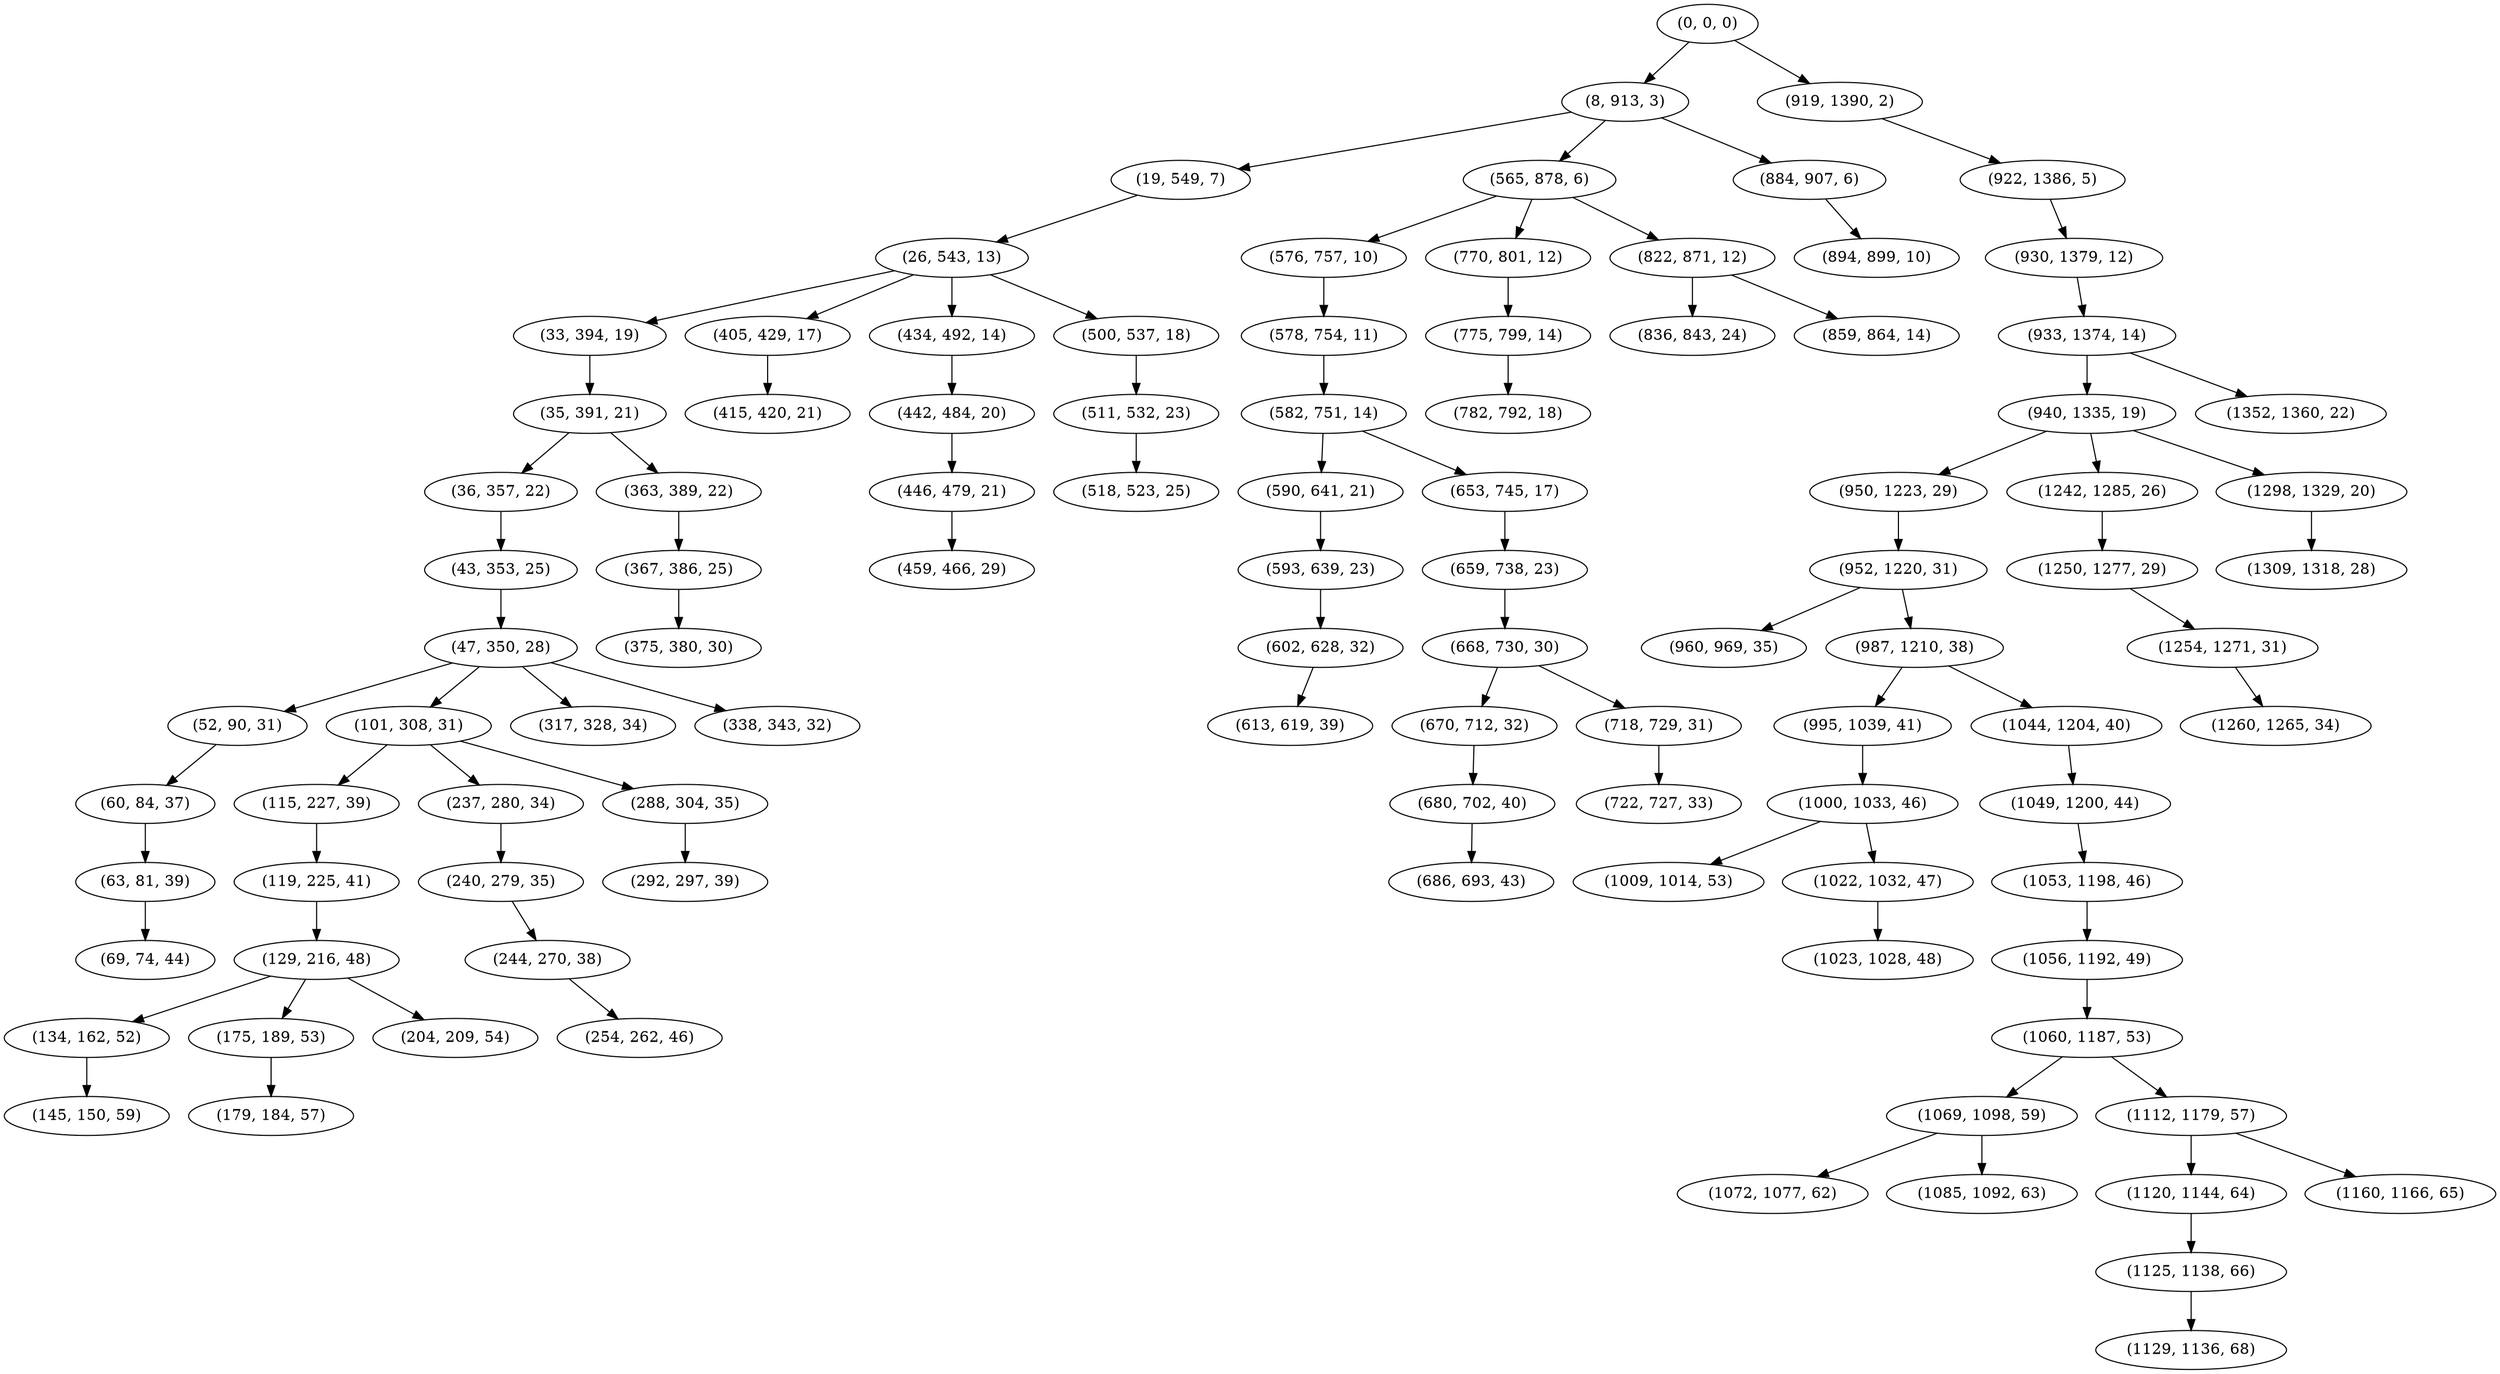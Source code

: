 digraph tree {
    "(0, 0, 0)";
    "(8, 913, 3)";
    "(19, 549, 7)";
    "(26, 543, 13)";
    "(33, 394, 19)";
    "(35, 391, 21)";
    "(36, 357, 22)";
    "(43, 353, 25)";
    "(47, 350, 28)";
    "(52, 90, 31)";
    "(60, 84, 37)";
    "(63, 81, 39)";
    "(69, 74, 44)";
    "(101, 308, 31)";
    "(115, 227, 39)";
    "(119, 225, 41)";
    "(129, 216, 48)";
    "(134, 162, 52)";
    "(145, 150, 59)";
    "(175, 189, 53)";
    "(179, 184, 57)";
    "(204, 209, 54)";
    "(237, 280, 34)";
    "(240, 279, 35)";
    "(244, 270, 38)";
    "(254, 262, 46)";
    "(288, 304, 35)";
    "(292, 297, 39)";
    "(317, 328, 34)";
    "(338, 343, 32)";
    "(363, 389, 22)";
    "(367, 386, 25)";
    "(375, 380, 30)";
    "(405, 429, 17)";
    "(415, 420, 21)";
    "(434, 492, 14)";
    "(442, 484, 20)";
    "(446, 479, 21)";
    "(459, 466, 29)";
    "(500, 537, 18)";
    "(511, 532, 23)";
    "(518, 523, 25)";
    "(565, 878, 6)";
    "(576, 757, 10)";
    "(578, 754, 11)";
    "(582, 751, 14)";
    "(590, 641, 21)";
    "(593, 639, 23)";
    "(602, 628, 32)";
    "(613, 619, 39)";
    "(653, 745, 17)";
    "(659, 738, 23)";
    "(668, 730, 30)";
    "(670, 712, 32)";
    "(680, 702, 40)";
    "(686, 693, 43)";
    "(718, 729, 31)";
    "(722, 727, 33)";
    "(770, 801, 12)";
    "(775, 799, 14)";
    "(782, 792, 18)";
    "(822, 871, 12)";
    "(836, 843, 24)";
    "(859, 864, 14)";
    "(884, 907, 6)";
    "(894, 899, 10)";
    "(919, 1390, 2)";
    "(922, 1386, 5)";
    "(930, 1379, 12)";
    "(933, 1374, 14)";
    "(940, 1335, 19)";
    "(950, 1223, 29)";
    "(952, 1220, 31)";
    "(960, 969, 35)";
    "(987, 1210, 38)";
    "(995, 1039, 41)";
    "(1000, 1033, 46)";
    "(1009, 1014, 53)";
    "(1022, 1032, 47)";
    "(1023, 1028, 48)";
    "(1044, 1204, 40)";
    "(1049, 1200, 44)";
    "(1053, 1198, 46)";
    "(1056, 1192, 49)";
    "(1060, 1187, 53)";
    "(1069, 1098, 59)";
    "(1072, 1077, 62)";
    "(1085, 1092, 63)";
    "(1112, 1179, 57)";
    "(1120, 1144, 64)";
    "(1125, 1138, 66)";
    "(1129, 1136, 68)";
    "(1160, 1166, 65)";
    "(1242, 1285, 26)";
    "(1250, 1277, 29)";
    "(1254, 1271, 31)";
    "(1260, 1265, 34)";
    "(1298, 1329, 20)";
    "(1309, 1318, 28)";
    "(1352, 1360, 22)";
    "(0, 0, 0)" -> "(8, 913, 3)";
    "(0, 0, 0)" -> "(919, 1390, 2)";
    "(8, 913, 3)" -> "(19, 549, 7)";
    "(8, 913, 3)" -> "(565, 878, 6)";
    "(8, 913, 3)" -> "(884, 907, 6)";
    "(19, 549, 7)" -> "(26, 543, 13)";
    "(26, 543, 13)" -> "(33, 394, 19)";
    "(26, 543, 13)" -> "(405, 429, 17)";
    "(26, 543, 13)" -> "(434, 492, 14)";
    "(26, 543, 13)" -> "(500, 537, 18)";
    "(33, 394, 19)" -> "(35, 391, 21)";
    "(35, 391, 21)" -> "(36, 357, 22)";
    "(35, 391, 21)" -> "(363, 389, 22)";
    "(36, 357, 22)" -> "(43, 353, 25)";
    "(43, 353, 25)" -> "(47, 350, 28)";
    "(47, 350, 28)" -> "(52, 90, 31)";
    "(47, 350, 28)" -> "(101, 308, 31)";
    "(47, 350, 28)" -> "(317, 328, 34)";
    "(47, 350, 28)" -> "(338, 343, 32)";
    "(52, 90, 31)" -> "(60, 84, 37)";
    "(60, 84, 37)" -> "(63, 81, 39)";
    "(63, 81, 39)" -> "(69, 74, 44)";
    "(101, 308, 31)" -> "(115, 227, 39)";
    "(101, 308, 31)" -> "(237, 280, 34)";
    "(101, 308, 31)" -> "(288, 304, 35)";
    "(115, 227, 39)" -> "(119, 225, 41)";
    "(119, 225, 41)" -> "(129, 216, 48)";
    "(129, 216, 48)" -> "(134, 162, 52)";
    "(129, 216, 48)" -> "(175, 189, 53)";
    "(129, 216, 48)" -> "(204, 209, 54)";
    "(134, 162, 52)" -> "(145, 150, 59)";
    "(175, 189, 53)" -> "(179, 184, 57)";
    "(237, 280, 34)" -> "(240, 279, 35)";
    "(240, 279, 35)" -> "(244, 270, 38)";
    "(244, 270, 38)" -> "(254, 262, 46)";
    "(288, 304, 35)" -> "(292, 297, 39)";
    "(363, 389, 22)" -> "(367, 386, 25)";
    "(367, 386, 25)" -> "(375, 380, 30)";
    "(405, 429, 17)" -> "(415, 420, 21)";
    "(434, 492, 14)" -> "(442, 484, 20)";
    "(442, 484, 20)" -> "(446, 479, 21)";
    "(446, 479, 21)" -> "(459, 466, 29)";
    "(500, 537, 18)" -> "(511, 532, 23)";
    "(511, 532, 23)" -> "(518, 523, 25)";
    "(565, 878, 6)" -> "(576, 757, 10)";
    "(565, 878, 6)" -> "(770, 801, 12)";
    "(565, 878, 6)" -> "(822, 871, 12)";
    "(576, 757, 10)" -> "(578, 754, 11)";
    "(578, 754, 11)" -> "(582, 751, 14)";
    "(582, 751, 14)" -> "(590, 641, 21)";
    "(582, 751, 14)" -> "(653, 745, 17)";
    "(590, 641, 21)" -> "(593, 639, 23)";
    "(593, 639, 23)" -> "(602, 628, 32)";
    "(602, 628, 32)" -> "(613, 619, 39)";
    "(653, 745, 17)" -> "(659, 738, 23)";
    "(659, 738, 23)" -> "(668, 730, 30)";
    "(668, 730, 30)" -> "(670, 712, 32)";
    "(668, 730, 30)" -> "(718, 729, 31)";
    "(670, 712, 32)" -> "(680, 702, 40)";
    "(680, 702, 40)" -> "(686, 693, 43)";
    "(718, 729, 31)" -> "(722, 727, 33)";
    "(770, 801, 12)" -> "(775, 799, 14)";
    "(775, 799, 14)" -> "(782, 792, 18)";
    "(822, 871, 12)" -> "(836, 843, 24)";
    "(822, 871, 12)" -> "(859, 864, 14)";
    "(884, 907, 6)" -> "(894, 899, 10)";
    "(919, 1390, 2)" -> "(922, 1386, 5)";
    "(922, 1386, 5)" -> "(930, 1379, 12)";
    "(930, 1379, 12)" -> "(933, 1374, 14)";
    "(933, 1374, 14)" -> "(940, 1335, 19)";
    "(933, 1374, 14)" -> "(1352, 1360, 22)";
    "(940, 1335, 19)" -> "(950, 1223, 29)";
    "(940, 1335, 19)" -> "(1242, 1285, 26)";
    "(940, 1335, 19)" -> "(1298, 1329, 20)";
    "(950, 1223, 29)" -> "(952, 1220, 31)";
    "(952, 1220, 31)" -> "(960, 969, 35)";
    "(952, 1220, 31)" -> "(987, 1210, 38)";
    "(987, 1210, 38)" -> "(995, 1039, 41)";
    "(987, 1210, 38)" -> "(1044, 1204, 40)";
    "(995, 1039, 41)" -> "(1000, 1033, 46)";
    "(1000, 1033, 46)" -> "(1009, 1014, 53)";
    "(1000, 1033, 46)" -> "(1022, 1032, 47)";
    "(1022, 1032, 47)" -> "(1023, 1028, 48)";
    "(1044, 1204, 40)" -> "(1049, 1200, 44)";
    "(1049, 1200, 44)" -> "(1053, 1198, 46)";
    "(1053, 1198, 46)" -> "(1056, 1192, 49)";
    "(1056, 1192, 49)" -> "(1060, 1187, 53)";
    "(1060, 1187, 53)" -> "(1069, 1098, 59)";
    "(1060, 1187, 53)" -> "(1112, 1179, 57)";
    "(1069, 1098, 59)" -> "(1072, 1077, 62)";
    "(1069, 1098, 59)" -> "(1085, 1092, 63)";
    "(1112, 1179, 57)" -> "(1120, 1144, 64)";
    "(1112, 1179, 57)" -> "(1160, 1166, 65)";
    "(1120, 1144, 64)" -> "(1125, 1138, 66)";
    "(1125, 1138, 66)" -> "(1129, 1136, 68)";
    "(1242, 1285, 26)" -> "(1250, 1277, 29)";
    "(1250, 1277, 29)" -> "(1254, 1271, 31)";
    "(1254, 1271, 31)" -> "(1260, 1265, 34)";
    "(1298, 1329, 20)" -> "(1309, 1318, 28)";
}
